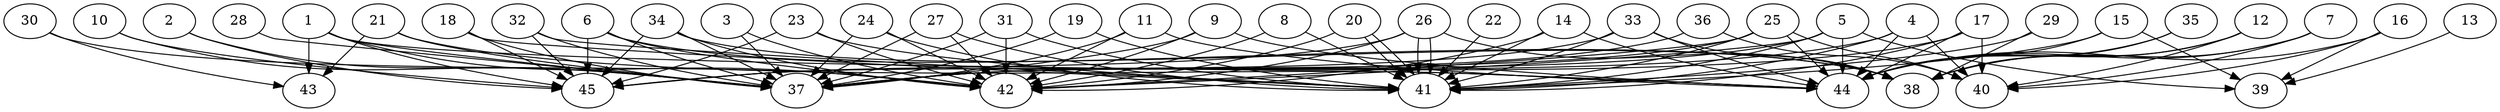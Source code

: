 // DAG automatically generated by daggen at Thu Oct  3 14:07:24 2019
// ./daggen --dot -n 45 --ccr 0.4 --fat 0.9 --regular 0.5 --density 0.6 --mindata 5242880 --maxdata 52428800 
digraph G {
  1 [size="66711040", alpha="0.03", expect_size="26684416"] 
  1 -> 37 [size ="26684416"]
  1 -> 42 [size ="26684416"]
  1 -> 43 [size ="26684416"]
  1 -> 44 [size ="26684416"]
  1 -> 45 [size ="26684416"]
  2 [size="123822080", alpha="0.08", expect_size="49528832"] 
  2 -> 37 [size ="49528832"]
  2 -> 45 [size ="49528832"]
  3 [size="68746240", alpha="0.04", expect_size="27498496"] 
  3 -> 37 [size ="27498496"]
  3 -> 42 [size ="27498496"]
  4 [size="41139200", alpha="0.13", expect_size="16455680"] 
  4 -> 37 [size ="16455680"]
  4 -> 40 [size ="16455680"]
  4 -> 41 [size ="16455680"]
  4 -> 44 [size ="16455680"]
  5 [size="121090560", alpha="0.10", expect_size="48436224"] 
  5 -> 37 [size ="48436224"]
  5 -> 39 [size ="48436224"]
  5 -> 41 [size ="48436224"]
  5 -> 42 [size ="48436224"]
  5 -> 44 [size ="48436224"]
  6 [size="114117120", alpha="0.04", expect_size="45646848"] 
  6 -> 37 [size ="45646848"]
  6 -> 38 [size ="45646848"]
  6 -> 42 [size ="45646848"]
  6 -> 45 [size ="45646848"]
  7 [size="37524480", alpha="0.14", expect_size="15009792"] 
  7 -> 38 [size ="15009792"]
  7 -> 40 [size ="15009792"]
  7 -> 44 [size ="15009792"]
  8 [size="78305280", alpha="0.19", expect_size="31322112"] 
  8 -> 41 [size ="31322112"]
  8 -> 42 [size ="31322112"]
  9 [size="89579520", alpha="0.15", expect_size="35831808"] 
  9 -> 37 [size ="35831808"]
  9 -> 42 [size ="35831808"]
  9 -> 44 [size ="35831808"]
  10 [size="87193600", alpha="0.10", expect_size="34877440"] 
  10 -> 37 [size ="34877440"]
  10 -> 45 [size ="34877440"]
  11 [size="125455360", alpha="0.01", expect_size="50182144"] 
  11 -> 37 [size ="50182144"]
  11 -> 42 [size ="50182144"]
  11 -> 44 [size ="50182144"]
  12 [size="27389440", alpha="0.07", expect_size="10955776"] 
  12 -> 38 [size ="10955776"]
  12 -> 40 [size ="10955776"]
  12 -> 44 [size ="10955776"]
  13 [size="77337600", alpha="0.19", expect_size="30935040"] 
  13 -> 39 [size ="30935040"]
  14 [size="100067840", alpha="0.09", expect_size="40027136"] 
  14 -> 41 [size ="40027136"]
  14 -> 42 [size ="40027136"]
  14 -> 44 [size ="40027136"]
  15 [size="60538880", alpha="0.19", expect_size="24215552"] 
  15 -> 39 [size ="24215552"]
  15 -> 41 [size ="24215552"]
  15 -> 44 [size ="24215552"]
  16 [size="122076160", alpha="0.18", expect_size="48830464"] 
  16 -> 39 [size ="48830464"]
  16 -> 40 [size ="48830464"]
  16 -> 44 [size ="48830464"]
  17 [size="25809920", alpha="0.13", expect_size="10323968"] 
  17 -> 37 [size ="10323968"]
  17 -> 40 [size ="10323968"]
  17 -> 41 [size ="10323968"]
  17 -> 44 [size ="10323968"]
  18 [size="106291200", alpha="0.14", expect_size="42516480"] 
  18 -> 37 [size ="42516480"]
  18 -> 41 [size ="42516480"]
  18 -> 45 [size ="42516480"]
  19 [size="100907520", alpha="0.06", expect_size="40363008"] 
  19 -> 37 [size ="40363008"]
  19 -> 41 [size ="40363008"]
  20 [size="72486400", alpha="0.11", expect_size="28994560"] 
  20 -> 41 [size ="28994560"]
  20 -> 41 [size ="28994560"]
  20 -> 42 [size ="28994560"]
  21 [size="128962560", alpha="0.05", expect_size="51585024"] 
  21 -> 37 [size ="51585024"]
  21 -> 43 [size ="51585024"]
  21 -> 44 [size ="51585024"]
  22 [size="14348800", alpha="0.18", expect_size="5739520"] 
  22 -> 41 [size ="5739520"]
  23 [size="57392640", alpha="0.01", expect_size="22957056"] 
  23 -> 41 [size ="22957056"]
  23 -> 42 [size ="22957056"]
  23 -> 45 [size ="22957056"]
  24 [size="51264000", alpha="0.08", expect_size="20505600"] 
  24 -> 37 [size ="20505600"]
  24 -> 41 [size ="20505600"]
  24 -> 42 [size ="20505600"]
  25 [size="104990720", alpha="0.13", expect_size="41996288"] 
  25 -> 37 [size ="41996288"]
  25 -> 40 [size ="41996288"]
  25 -> 41 [size ="41996288"]
  25 -> 42 [size ="41996288"]
  25 -> 44 [size ="41996288"]
  26 [size="98337280", alpha="0.16", expect_size="39334912"] 
  26 -> 38 [size ="39334912"]
  26 -> 41 [size ="39334912"]
  26 -> 41 [size ="39334912"]
  26 -> 42 [size ="39334912"]
  26 -> 45 [size ="39334912"]
  27 [size="88268800", alpha="0.03", expect_size="35307520"] 
  27 -> 37 [size ="35307520"]
  27 -> 41 [size ="35307520"]
  27 -> 42 [size ="35307520"]
  28 [size="45542400", alpha="0.01", expect_size="18216960"] 
  28 -> 37 [size ="18216960"]
  29 [size="128552960", alpha="0.12", expect_size="51421184"] 
  29 -> 38 [size ="51421184"]
  29 -> 41 [size ="51421184"]
  30 [size="45580800", alpha="0.15", expect_size="18232320"] 
  30 -> 42 [size ="18232320"]
  30 -> 43 [size ="18232320"]
  31 [size="110963200", alpha="0.17", expect_size="44385280"] 
  31 -> 37 [size ="44385280"]
  31 -> 41 [size ="44385280"]
  31 -> 42 [size ="44385280"]
  32 [size="24414720", alpha="0.02", expect_size="9765888"] 
  32 -> 37 [size ="9765888"]
  32 -> 41 [size ="9765888"]
  32 -> 45 [size ="9765888"]
  33 [size="14609920", alpha="0.18", expect_size="5843968"] 
  33 -> 38 [size ="5843968"]
  33 -> 41 [size ="5843968"]
  33 -> 44 [size ="5843968"]
  33 -> 45 [size ="5843968"]
  34 [size="19230720", alpha="0.08", expect_size="7692288"] 
  34 -> 37 [size ="7692288"]
  34 -> 38 [size ="7692288"]
  34 -> 42 [size ="7692288"]
  34 -> 45 [size ="7692288"]
  35 [size="66306560", alpha="0.07", expect_size="26522624"] 
  35 -> 38 [size ="26522624"]
  35 -> 44 [size ="26522624"]
  36 [size="27896320", alpha="0.04", expect_size="11158528"] 
  36 -> 40 [size ="11158528"]
  36 -> 45 [size ="11158528"]
  37 [size="122972160", alpha="0.03", expect_size="49188864"] 
  38 [size="22062080", alpha="0.18", expect_size="8824832"] 
  39 [size="26293760", alpha="0.08", expect_size="10517504"] 
  40 [size="94174720", alpha="0.07", expect_size="37669888"] 
  41 [size="63861760", alpha="0.07", expect_size="25544704"] 
  42 [size="47708160", alpha="0.07", expect_size="19083264"] 
  43 [size="59996160", alpha="0.14", expect_size="23998464"] 
  44 [size="46988800", alpha="0.08", expect_size="18795520"] 
  45 [size="95654400", alpha="0.17", expect_size="38261760"] 
}
